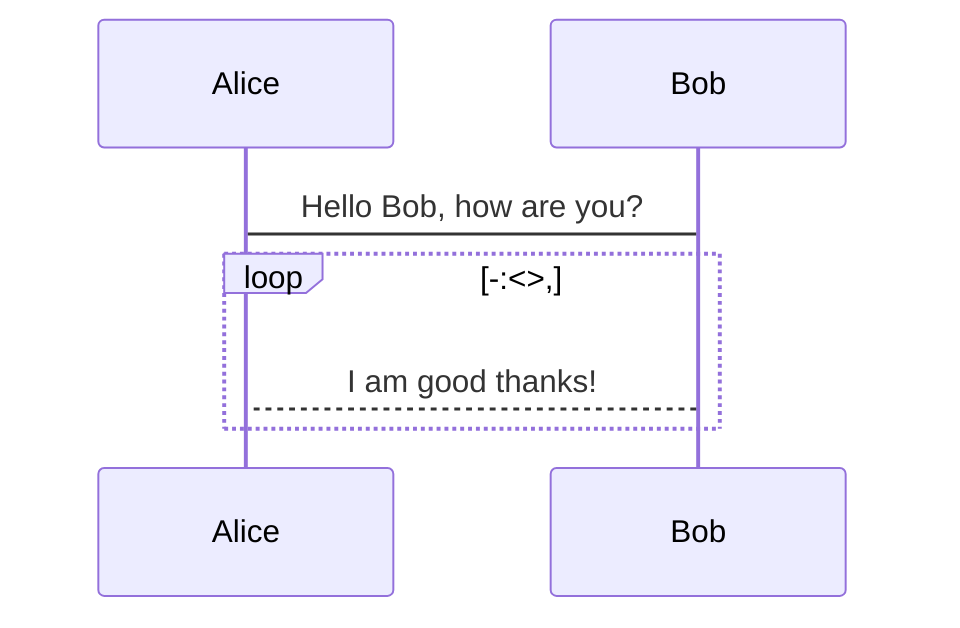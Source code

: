 sequenceDiagram
Alice->Bob: Hello Bob, how are you?
loop -:<>,;# comment
Bob-->Alice: I am good thanks!
end